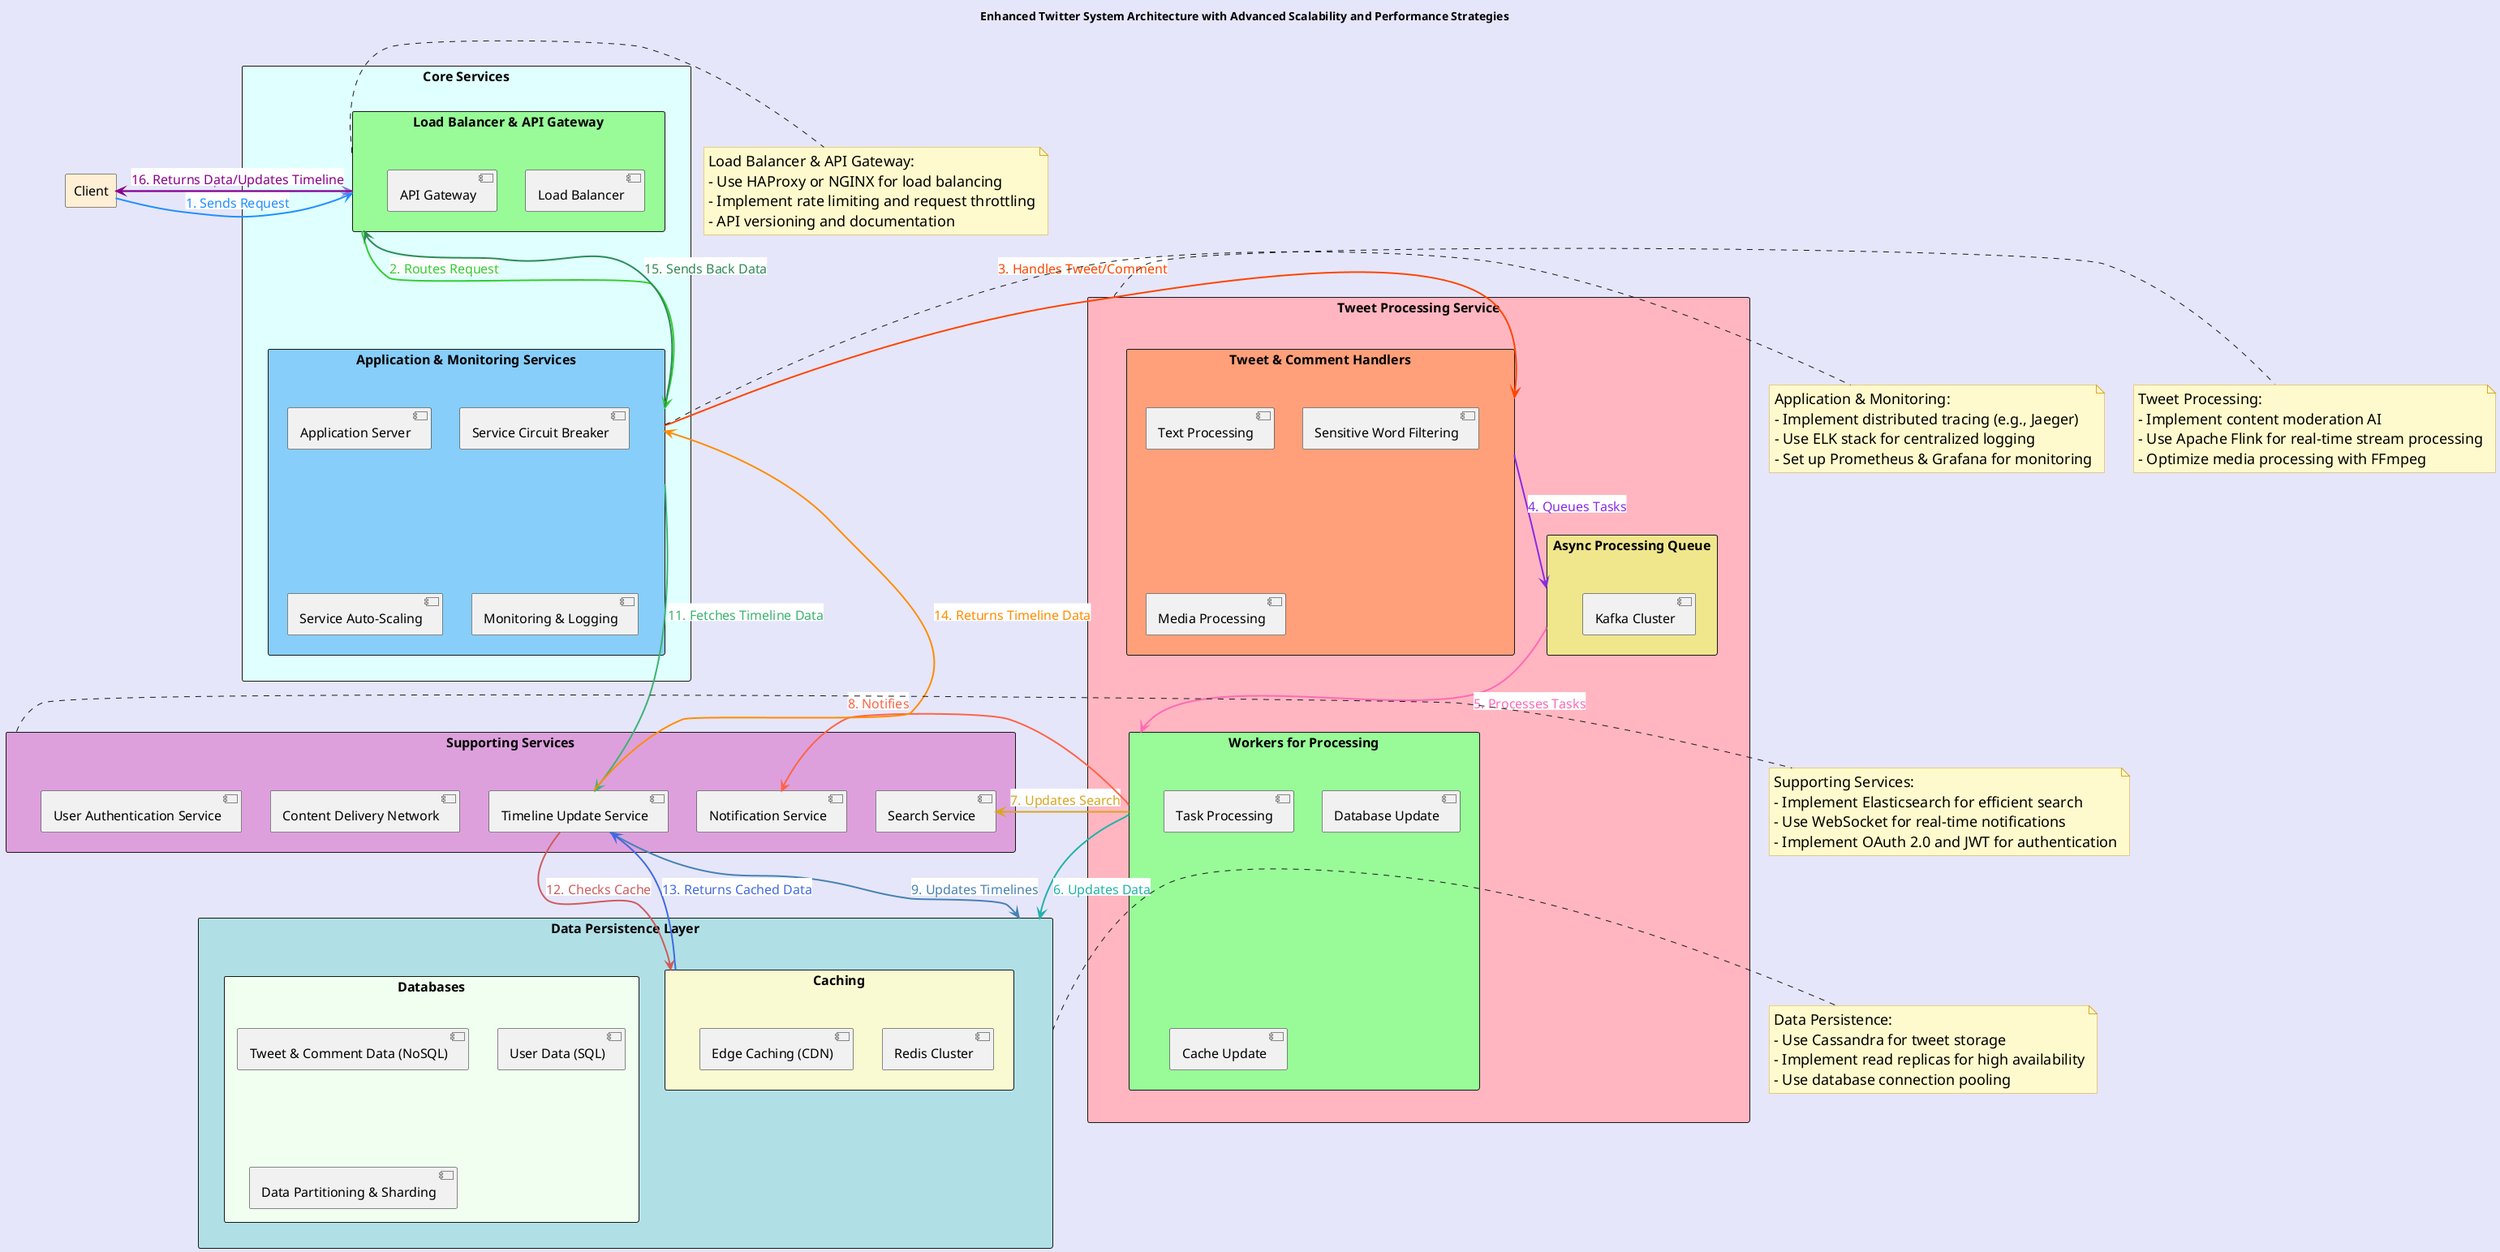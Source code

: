 @startuml

!pragma layout dot
skinparam backgroundColor #E6E6FA
skinparam defaultFontName "Arial"
skinparam defaultFontSize 16
skinparam note {
  BackgroundColor #FFFACD
  BorderColor #DAA520
  FontSize 18
  FontName "Arial"
}

allowmixing

title Enhanced Twitter System Architecture with Advanced Scalability and Performance Strategies

rectangle "Client" as Client #FFEFD5

rectangle "Core Services" as Core #E0FFFF {
    rectangle "Load Balancer & API Gateway" as LBAG #98FB98 {
        component "Load Balancer" as LB
        component "API Gateway" as AG
    }
    rectangle "Application & Monitoring Services" as AMS #87CEFA {
        component "Application Server" as AS
        component "Service Circuit Breaker" as SCB
        component "Service Auto-Scaling" as SAS
        component "Monitoring & Logging" as ML
    }
}

rectangle "Tweet Processing Service" as TPS #FFB6C1 {
    rectangle "Tweet & Comment Handlers" as TCH #FFA07A {
        component "Text Processing" as TP
        component "Sensitive Word Filtering" as SWF
        component "Media Processing" as MP
    }
    rectangle "Async Processing Queue" as APQ #F0E68C {
        component "Kafka Cluster" as KC
    }
    rectangle "Workers for Processing" as Workers #98FB98 {
        component "Task Processing" as TProc
        component "Database Update" as DBU
        component "Cache Update" as CU
    }
}

rectangle "Supporting Services" as SS #DDA0DD {
    component "Search Service" as SSrv
    component "Notification Service" as NSrv
    component "Timeline Update Service" as TUS
    component "Content Delivery Network" as CDN
    component "User Authentication Service" as UAS
}

rectangle "Data Persistence Layer" as DPS #B0E0E6 {
    rectangle "Caching" as Cache #FAFAD2 {
        component "Redis Cluster" as RC
        component "Edge Caching (CDN)" as EC
    }
    rectangle "Databases" as DB #F0FFF0 {
        component "Tweet & Comment Data (NoSQL)" as TCD
        component "User Data (SQL)" as UD
        component "Data Partitioning & Sharding" as DPSH
    }
}

Client -[#1E90FF,thickness=2]down-> LBAG : <back:#FFFFFF><color:#1E90FF>1. Sends Request</color></back>
LBAG -[#32CD32,thickness=2]down-> AMS : <back:#FFFFFF><color:#32CD32>2. Routes Request</color></back>
AMS -[#FF4500,thickness=2]right-> TCH : <back:#FFFFFF><color:#FF4500>3. Handles Tweet/Comment</color></back>
TCH -[#8A2BE2,thickness=2]down-> APQ : <back:#FFFFFF><color:#8A2BE2>4. Queues Tasks</color></back>
APQ -[#FF69B4,thickness=2]down-> Workers : <back:#FFFFFF><color:#FF69B4>5. Processes Tasks</color></back>
Workers -[#20B2AA,thickness=2]down-> DPS : <back:#FFFFFF><color:#20B2AA>6. Updates Data</color></back>
Workers -[#DAA520,thickness=2]left-> SSrv : <back:#FFFFFF><color:#DAA520>7. Updates Search</color></back>
Workers -[#FF6347,thickness=2]left-> NSrv : <back:#FFFFFF><color:#FF6347>8. Notifies</color></back>
TUS -[#4682B4,thickness=2]down-> DPS : <back:#FFFFFF><color:#4682B4>9. Updates Timelines</color></back>
Client -[#9370DB,thickness=2]left-> LBAG : <back:#FFFFFF><color:#9370DB>10. Requests Timeline</color></back>
AMS -[#3CB371,thickness=2]down-> TUS : <back:#FFFFFF><color:#3CB371>11. Fetches Timeline Data</color></back>
TUS -[#CD5C5C,thickness=2]left-> Cache : <back:#FFFFFF><color:#CD5C5C>12. Checks Cache</color></back>
Cache -[#4169E1,thickness=2]down-> TUS : <back:#FFFFFF><color:#4169E1>13. Returns Cached Data</color></back>
TUS -[#FF8C00,thickness=2]up-> AMS : <back:#FFFFFF><color:#FF8C00>14. Returns Timeline Data</color></back>
AMS -[#2E8B57,thickness=2]up-> LBAG : <back:#FFFFFF><color:#2E8B57>15. Sends Back Data</color></back>
LBAG -[#8B008B,thickness=2]up-> Client : <back:#FFFFFF><color:#8B008B>16. Returns Data/Updates Timeline</color></back>

note right of LBAG
  Load Balancer & API Gateway:
  - Use HAProxy or NGINX for load balancing
  - Implement rate limiting and request throttling
  - API versioning and documentation
end note

note right of AMS
  Application & Monitoring:
  - Implement distributed tracing (e.g., Jaeger)
  - Use ELK stack for centralized logging
  - Set up Prometheus & Grafana for monitoring
end note

note right of TPS
  Tweet Processing:
  - Implement content moderation AI
  - Use Apache Flink for real-time stream processing
  - Optimize media processing with FFmpeg
end note

note right of SS
  Supporting Services:
  - Implement Elasticsearch for efficient search
  - Use WebSocket for real-time notifications
  - Implement OAuth 2.0 and JWT for authentication
end note

note right of DPS
  Data Persistence:
  - Use Cassandra for tweet storage
  - Implement read replicas for high availability
  - Use database connection pooling
end note

@enduml
